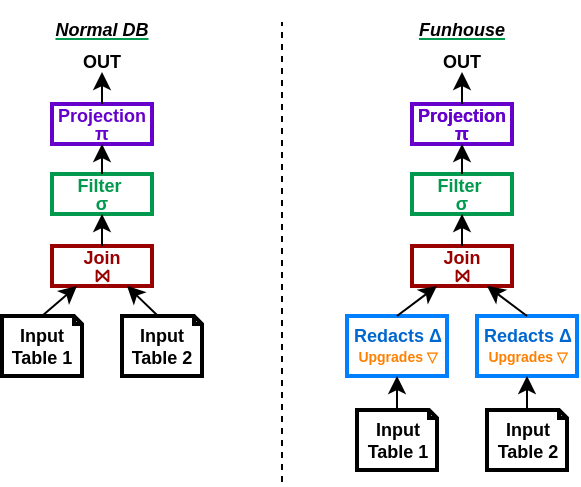 <mxfile version="20.8.10" type="device" pages="3"><diagram name="figure1:funhouse" id="Q-wLSlaCgss_Du_ipZJA"><mxGraphModel dx="353" dy="551" grid="1" gridSize="10" guides="1" tooltips="1" connect="1" arrows="1" fold="1" page="1" pageScale="1" pageWidth="350" pageHeight="500" math="0" shadow="0"><root><mxCell id="0"/><mxCell id="1" parent="0"/><mxCell id="JDDCCpqu_xJv0R2iUBIF-1" value="&lt;p style=&quot;line-height: 90%;&quot;&gt;Projection&lt;br style=&quot;font-size: 9px;&quot;&gt;π&lt;/p&gt;" style="rounded=0;whiteSpace=wrap;spacing=0;fontSize=9;html=1;spacingBottom=0;fillColor=none;strokeColor=#6600CC;fontStyle=1;strokeWidth=2;fontColor=#6600CC;" parent="1" vertex="1"><mxGeometry x="45" y="52" width="50" height="20" as="geometry"/></mxCell><mxCell id="JDDCCpqu_xJv0R2iUBIF-3" value="&lt;p style=&quot;line-height: 90%;&quot;&gt;Projection&lt;br style=&quot;font-size: 9px;&quot;&gt;π&lt;/p&gt;" style="rounded=0;whiteSpace=wrap;spacing=0;fontSize=9;html=1;spacingBottom=0;fillColor=none;strokeColor=#B266FF;fontStyle=1;strokeWidth=2;fontColor=#6600CC;" parent="1" vertex="1"><mxGeometry x="225" y="52" width="50" height="20" as="geometry"/></mxCell><mxCell id="JDDCCpqu_xJv0R2iUBIF-4" value="&lt;p style=&quot;line-height: 0%;&quot;&gt;Filter&amp;nbsp;&lt;/p&gt;&lt;p style=&quot;line-height: 0%;&quot;&gt;&lt;span style=&quot;background-color: initial;&quot;&gt;σ&lt;/span&gt;&lt;/p&gt;" style="rounded=0;whiteSpace=wrap;spacing=0;fontSize=9;html=1;spacingBottom=0;fontStyle=1;strokeWidth=2;strokeColor=#00994D;fontColor=#00994D;" parent="1" vertex="1"><mxGeometry x="45" y="87" width="50" height="20" as="geometry"/></mxCell><mxCell id="JDDCCpqu_xJv0R2iUBIF-6" value="&lt;p style=&quot;line-height: 0%;&quot;&gt;Join&lt;/p&gt;&lt;p style=&quot;line-height: 0%;&quot;&gt;⨝&lt;/p&gt;" style="rounded=0;whiteSpace=wrap;spacing=0;fontSize=9;html=1;spacingBottom=0;fontStyle=1;strokeWidth=2;strokeColor=#990000;fontColor=#990000;" parent="1" vertex="1"><mxGeometry x="45" y="123" width="50" height="20" as="geometry"/></mxCell><mxCell id="JDDCCpqu_xJv0R2iUBIF-14" value="Input&lt;br&gt;Table 1" style="shape=note;whiteSpace=wrap;html=1;backgroundOutline=1;darkOpacity=0.05;strokeWidth=2;fontSize=9;size=4;fontStyle=1" parent="1" vertex="1"><mxGeometry x="20" y="158" width="40" height="30" as="geometry"/></mxCell><mxCell id="JDDCCpqu_xJv0R2iUBIF-16" value="Input&lt;br&gt;Table 2" style="shape=note;whiteSpace=wrap;html=1;backgroundOutline=1;darkOpacity=0.05;strokeWidth=2;fontSize=9;size=4;fontStyle=1" parent="1" vertex="1"><mxGeometry x="80" y="158" width="40" height="30" as="geometry"/></mxCell><mxCell id="JDDCCpqu_xJv0R2iUBIF-19" value="&lt;b&gt;&lt;font color=&quot;#000000&quot;&gt;Normal DB&lt;/font&gt;&lt;/b&gt;" style="text;html=1;strokeColor=none;fillColor=none;align=center;verticalAlign=middle;whiteSpace=wrap;rounded=0;fontSize=9;fontColor=#00994D;fontStyle=6" parent="1" vertex="1"><mxGeometry x="40" width="60" height="30" as="geometry"/></mxCell><mxCell id="JDDCCpqu_xJv0R2iUBIF-20" value="&lt;b&gt;&lt;font color=&quot;#000000&quot;&gt;Funhouse&lt;br&gt;&lt;/font&gt;&lt;/b&gt;" style="text;html=1;strokeColor=none;fillColor=none;align=center;verticalAlign=middle;whiteSpace=wrap;rounded=0;fontSize=9;fontColor=#00994D;fontStyle=6" parent="1" vertex="1"><mxGeometry x="220" width="60" height="30" as="geometry"/></mxCell><mxCell id="JDDCCpqu_xJv0R2iUBIF-21" value="&lt;p style=&quot;line-height: 90%;&quot;&gt;Redacts Δ&lt;/p&gt;" style="rounded=0;whiteSpace=wrap;spacing=0;fontSize=9;html=1;spacingBottom=11;fontStyle=1;strokeWidth=2;strokeColor=#007FFF;fontColor=#0067CF;verticalAlign=middle;horizontal=1;" parent="1" vertex="1"><mxGeometry x="192.5" y="158" width="50" height="30" as="geometry"/></mxCell><mxCell id="JDDCCpqu_xJv0R2iUBIF-23" value="&lt;font style=&quot;font-size: 7px;&quot;&gt;&lt;span style=&quot;font-size: 7px;&quot;&gt;Upgrades&amp;nbsp;▽&lt;/span&gt;&lt;/font&gt;" style="text;html=1;strokeColor=none;fillColor=none;align=center;verticalAlign=middle;whiteSpace=wrap;rounded=0;fontSize=7;fontColor=#FF8000;fontStyle=1" parent="1" vertex="1"><mxGeometry x="198" y="174" width="40" height="10" as="geometry"/></mxCell><mxCell id="JDDCCpqu_xJv0R2iUBIF-24" value="Redacts&lt;span style=&quot;background-color: initial;&quot;&gt;&amp;nbsp;Δ&lt;/span&gt;" style="rounded=0;whiteSpace=wrap;spacing=0;fontSize=9;html=1;spacingBottom=11;fontStyle=1;strokeWidth=2;strokeColor=#007FFF;fontColor=#0067CF;verticalAlign=middle;horizontal=1;" parent="1" vertex="1"><mxGeometry x="257.5" y="158" width="50" height="30" as="geometry"/></mxCell><mxCell id="JDDCCpqu_xJv0R2iUBIF-25" value="&lt;font style=&quot;font-size: 7px;&quot;&gt;&lt;span style=&quot;font-size: 7px;&quot;&gt;Upgrades&amp;nbsp;▽&lt;/span&gt;&lt;/font&gt;" style="text;html=1;strokeColor=none;fillColor=none;align=center;verticalAlign=middle;whiteSpace=wrap;rounded=0;fontSize=7;fontColor=#FF8000;fontStyle=1" parent="1" vertex="1"><mxGeometry x="262.5" y="174" width="40" height="10" as="geometry"/></mxCell><mxCell id="JDDCCpqu_xJv0R2iUBIF-26" value="" style="endArrow=none;dashed=1;html=1;rounded=0;fontSize=7;fontColor=#FAAB23;" parent="1" edge="1"><mxGeometry width="50" height="50" relative="1" as="geometry"><mxPoint x="160" y="241" as="sourcePoint"/><mxPoint x="160" y="11" as="targetPoint"/></mxGeometry></mxCell><mxCell id="JDDCCpqu_xJv0R2iUBIF-27" value="&lt;b&gt;&lt;font style=&quot;font-size: 9px;&quot; color=&quot;#000000&quot;&gt;OUT&lt;/font&gt;&lt;/b&gt;" style="text;html=1;strokeColor=none;fillColor=none;align=center;verticalAlign=middle;whiteSpace=wrap;rounded=0;fontSize=7;fontColor=#FAAB23;" parent="1" vertex="1"><mxGeometry x="40" y="26" width="60" height="10" as="geometry"/></mxCell><mxCell id="JDDCCpqu_xJv0R2iUBIF-29" value="Input&lt;br&gt;Table 1" style="shape=note;whiteSpace=wrap;html=1;backgroundOutline=1;darkOpacity=0.05;strokeWidth=2;fontSize=9;size=4;fontStyle=1" parent="1" vertex="1"><mxGeometry x="197.5" y="205" width="40" height="30" as="geometry"/></mxCell><mxCell id="JDDCCpqu_xJv0R2iUBIF-30" value="Input&lt;br&gt;Table 2" style="shape=note;whiteSpace=wrap;html=1;backgroundOutline=1;darkOpacity=0.05;strokeWidth=2;fontSize=9;size=4;fontStyle=1" parent="1" vertex="1"><mxGeometry x="262.5" y="205" width="40" height="30" as="geometry"/></mxCell><mxCell id="JDDCCpqu_xJv0R2iUBIF-33" value="" style="endArrow=classic;startArrow=none;html=1;rounded=0;fontSize=9;fontColor=#000000;entryX=0.5;entryY=1;entryDx=0;entryDy=0;exitX=0.5;exitY=0;exitDx=0;exitDy=0;startFill=0;" parent="1" source="JDDCCpqu_xJv0R2iUBIF-1" target="JDDCCpqu_xJv0R2iUBIF-27" edge="1"><mxGeometry width="50" height="50" relative="1" as="geometry"><mxPoint x="100" y="192" as="sourcePoint"/><mxPoint x="150" y="142" as="targetPoint"/></mxGeometry></mxCell><mxCell id="JDDCCpqu_xJv0R2iUBIF-34" value="" style="endArrow=classic;startArrow=none;html=1;rounded=0;fontSize=9;fontColor=#000000;entryX=0.5;entryY=1;entryDx=0;entryDy=0;exitX=0.5;exitY=0;exitDx=0;exitDy=0;startFill=0;" parent="1" source="JDDCCpqu_xJv0R2iUBIF-4" target="JDDCCpqu_xJv0R2iUBIF-1" edge="1"><mxGeometry width="50" height="50" relative="1" as="geometry"><mxPoint x="80" y="62" as="sourcePoint"/><mxPoint x="80" y="42" as="targetPoint"/></mxGeometry></mxCell><mxCell id="JDDCCpqu_xJv0R2iUBIF-35" value="" style="endArrow=classic;startArrow=none;html=1;rounded=0;fontSize=9;fontColor=#000000;entryX=0.5;entryY=1;entryDx=0;entryDy=0;exitX=0.5;exitY=0;exitDx=0;exitDy=0;startFill=0;" parent="1" source="JDDCCpqu_xJv0R2iUBIF-6" target="JDDCCpqu_xJv0R2iUBIF-4" edge="1"><mxGeometry width="50" height="50" relative="1" as="geometry"><mxPoint x="90" y="72" as="sourcePoint"/><mxPoint x="90" y="52" as="targetPoint"/></mxGeometry></mxCell><mxCell id="JDDCCpqu_xJv0R2iUBIF-36" value="" style="endArrow=classic;startArrow=none;html=1;rounded=0;fontSize=9;fontColor=#000000;entryX=0.25;entryY=1;entryDx=0;entryDy=0;exitX=0.5;exitY=0;exitDx=0;exitDy=0;startFill=0;exitPerimeter=0;" parent="1" source="JDDCCpqu_xJv0R2iUBIF-14" target="JDDCCpqu_xJv0R2iUBIF-6" edge="1"><mxGeometry width="50" height="50" relative="1" as="geometry"><mxPoint x="80" y="142" as="sourcePoint"/><mxPoint x="80" y="122" as="targetPoint"/></mxGeometry></mxCell><mxCell id="JDDCCpqu_xJv0R2iUBIF-37" value="" style="endArrow=classic;startArrow=none;html=1;rounded=0;fontSize=9;fontColor=#000000;entryX=0.75;entryY=1;entryDx=0;entryDy=0;exitX=0;exitY=0;exitDx=18;exitDy=0;startFill=0;exitPerimeter=0;" parent="1" source="JDDCCpqu_xJv0R2iUBIF-16" target="JDDCCpqu_xJv0R2iUBIF-6" edge="1"><mxGeometry width="50" height="50" relative="1" as="geometry"><mxPoint x="50" y="182" as="sourcePoint"/><mxPoint x="67.5" y="162" as="targetPoint"/></mxGeometry></mxCell><mxCell id="JDDCCpqu_xJv0R2iUBIF-38" value="&lt;p style=&quot;line-height: 90%;&quot;&gt;Projection&lt;br style=&quot;font-size: 9px;&quot;&gt;π&lt;/p&gt;" style="rounded=0;whiteSpace=wrap;spacing=0;fontSize=9;html=1;spacingBottom=0;fillColor=none;strokeColor=#6600CC;fontStyle=1;strokeWidth=2;fontColor=#6600CC;" parent="1" vertex="1"><mxGeometry x="225" y="52" width="50" height="20" as="geometry"/></mxCell><mxCell id="JDDCCpqu_xJv0R2iUBIF-39" value="&lt;p style=&quot;line-height: 0%;&quot;&gt;Filter&amp;nbsp;&lt;/p&gt;&lt;p style=&quot;line-height: 0%;&quot;&gt;&lt;span style=&quot;background-color: initial;&quot;&gt;σ&lt;/span&gt;&lt;/p&gt;" style="rounded=0;whiteSpace=wrap;spacing=0;fontSize=9;html=1;spacingBottom=0;fontStyle=1;strokeWidth=2;strokeColor=#00994D;fontColor=#00994D;" parent="1" vertex="1"><mxGeometry x="225" y="87" width="50" height="20" as="geometry"/></mxCell><mxCell id="JDDCCpqu_xJv0R2iUBIF-40" value="&lt;p style=&quot;line-height: 0%;&quot;&gt;Join&lt;/p&gt;&lt;p style=&quot;line-height: 0%;&quot;&gt;⨝&lt;/p&gt;" style="rounded=0;whiteSpace=wrap;spacing=0;fontSize=9;html=1;spacingBottom=0;fontStyle=1;strokeWidth=2;strokeColor=#990000;fontColor=#990000;" parent="1" vertex="1"><mxGeometry x="225" y="123" width="50" height="20" as="geometry"/></mxCell><mxCell id="JDDCCpqu_xJv0R2iUBIF-41" value="" style="endArrow=classic;startArrow=none;html=1;rounded=0;fontSize=9;fontColor=#000000;entryX=0.5;entryY=1;entryDx=0;entryDy=0;exitX=0.5;exitY=0;exitDx=0;exitDy=0;startFill=0;" parent="1" source="JDDCCpqu_xJv0R2iUBIF-38" edge="1"><mxGeometry width="50" height="50" relative="1" as="geometry"><mxPoint x="280" y="192" as="sourcePoint"/><mxPoint x="250" y="36" as="targetPoint"/></mxGeometry></mxCell><mxCell id="JDDCCpqu_xJv0R2iUBIF-42" value="" style="endArrow=classic;startArrow=none;html=1;rounded=0;fontSize=9;fontColor=#000000;entryX=0.5;entryY=1;entryDx=0;entryDy=0;exitX=0.5;exitY=0;exitDx=0;exitDy=0;startFill=0;" parent="1" source="JDDCCpqu_xJv0R2iUBIF-39" target="JDDCCpqu_xJv0R2iUBIF-38" edge="1"><mxGeometry width="50" height="50" relative="1" as="geometry"><mxPoint x="260" y="62" as="sourcePoint"/><mxPoint x="260" y="42" as="targetPoint"/></mxGeometry></mxCell><mxCell id="JDDCCpqu_xJv0R2iUBIF-43" value="" style="endArrow=classic;startArrow=none;html=1;rounded=0;fontSize=9;fontColor=#000000;entryX=0.5;entryY=1;entryDx=0;entryDy=0;exitX=0.5;exitY=0;exitDx=0;exitDy=0;startFill=0;" parent="1" source="JDDCCpqu_xJv0R2iUBIF-40" target="JDDCCpqu_xJv0R2iUBIF-39" edge="1"><mxGeometry width="50" height="50" relative="1" as="geometry"><mxPoint x="270" y="72" as="sourcePoint"/><mxPoint x="270" y="52" as="targetPoint"/></mxGeometry></mxCell><mxCell id="JDDCCpqu_xJv0R2iUBIF-44" value="&lt;b&gt;&lt;font style=&quot;font-size: 9px;&quot; color=&quot;#000000&quot;&gt;OUT&lt;/font&gt;&lt;/b&gt;" style="text;html=1;strokeColor=none;fillColor=none;align=center;verticalAlign=middle;whiteSpace=wrap;rounded=0;fontSize=7;fontColor=#FAAB23;" parent="1" vertex="1"><mxGeometry x="220" y="26" width="60" height="10" as="geometry"/></mxCell><mxCell id="JDDCCpqu_xJv0R2iUBIF-45" value="" style="endArrow=classic;startArrow=none;html=1;rounded=0;fontSize=9;fontColor=#000000;entryX=0.25;entryY=1;entryDx=0;entryDy=0;exitX=0.5;exitY=0;exitDx=0;exitDy=0;startFill=0;" parent="1" source="JDDCCpqu_xJv0R2iUBIF-21" target="JDDCCpqu_xJv0R2iUBIF-40" edge="1"><mxGeometry width="50" height="50" relative="1" as="geometry"><mxPoint x="260" y="133" as="sourcePoint"/><mxPoint x="260" y="117" as="targetPoint"/></mxGeometry></mxCell><mxCell id="JDDCCpqu_xJv0R2iUBIF-46" value="" style="endArrow=classic;startArrow=none;html=1;rounded=0;fontSize=9;fontColor=#000000;entryX=0.75;entryY=1;entryDx=0;entryDy=0;exitX=0.5;exitY=0;exitDx=0;exitDy=0;startFill=0;" parent="1" source="JDDCCpqu_xJv0R2iUBIF-24" target="JDDCCpqu_xJv0R2iUBIF-40" edge="1"><mxGeometry width="50" height="50" relative="1" as="geometry"><mxPoint x="227.5" y="168" as="sourcePoint"/><mxPoint x="247.5" y="153" as="targetPoint"/></mxGeometry></mxCell><mxCell id="JDDCCpqu_xJv0R2iUBIF-48" value="" style="endArrow=classic;startArrow=none;html=1;rounded=0;fontSize=9;fontColor=#000000;entryX=0.5;entryY=1;entryDx=0;entryDy=0;exitX=0.5;exitY=0;exitDx=0;exitDy=0;startFill=0;exitPerimeter=0;" parent="1" source="JDDCCpqu_xJv0R2iUBIF-29" target="JDDCCpqu_xJv0R2iUBIF-21" edge="1"><mxGeometry width="50" height="50" relative="1" as="geometry"><mxPoint x="237.5" y="178" as="sourcePoint"/><mxPoint x="257.5" y="163" as="targetPoint"/></mxGeometry></mxCell><mxCell id="JDDCCpqu_xJv0R2iUBIF-49" value="" style="endArrow=classic;startArrow=none;html=1;rounded=0;fontSize=9;fontColor=#000000;entryX=0.5;entryY=1;entryDx=0;entryDy=0;exitX=0.5;exitY=0;exitDx=0;exitDy=0;startFill=0;exitPerimeter=0;" parent="1" source="JDDCCpqu_xJv0R2iUBIF-30" target="JDDCCpqu_xJv0R2iUBIF-24" edge="1"><mxGeometry width="50" height="50" relative="1" as="geometry"><mxPoint x="227.5" y="212" as="sourcePoint"/><mxPoint x="227.5" y="198" as="targetPoint"/></mxGeometry></mxCell></root></mxGraphModel></diagram><diagram id="IEKVuwcSBHZQUvYTLRdO" name="figure2:workflow"><mxGraphModel dx="353" dy="551" grid="1" gridSize="10" guides="1" tooltips="1" connect="1" arrows="1" fold="1" page="1" pageScale="1" pageWidth="350" pageHeight="500" math="0" shadow="0"><root><mxCell id="0"/><mxCell id="1" parent="0"/><mxCell id="RhZxIEXxGHaxr3nN-58L-3" value="&lt;b&gt;&lt;font&gt;&lt;i&gt;Funhouse&lt;/i&gt;&lt;/font&gt;&lt;/b&gt;" style="rounded=0;whiteSpace=wrap;html=1;strokeColor=#000000;strokeWidth=2;fontSize=9;fontColor=#000000;fillColor=none;align=left;verticalAlign=top;spacing=5;spacingTop=-5;" parent="1" vertex="1"><mxGeometry x="20" y="94" width="280" height="126" as="geometry"/></mxCell><mxCell id="zk9en7FazzDb07qCgWAD-2" value="" style="endArrow=classic;html=1;rounded=0;fontSize=7;fontColor=#000000;endSize=3;entryX=0;entryY=0.5;entryDx=0;entryDy=0;dashed=1;strokeColor=#FF8000;strokeWidth=2;dashPattern=1 1;" parent="1" target="38sCU0_V9FuTTdeVQfU9-6" edge="1"><mxGeometry width="50" height="50" relative="1" as="geometry"><mxPoint x="100" y="160" as="sourcePoint"/><mxPoint x="160" y="130" as="targetPoint"/></mxGeometry></mxCell><mxCell id="38sCU0_V9FuTTdeVQfU9-5" value="&lt;b&gt;&lt;font&gt;&lt;br&gt;&lt;/font&gt;&lt;/b&gt;" style="rounded=0;whiteSpace=wrap;html=1;strokeColor=#000000;strokeWidth=2;fontSize=9;fontColor=#000000;fillColor=default;align=center;verticalAlign=top;spacing=5;spacingTop=-5;" parent="1" vertex="1"><mxGeometry x="30" y="133" width="60" height="60" as="geometry"/></mxCell><mxCell id="38sCU0_V9FuTTdeVQfU9-4" value="&lt;b&gt;&lt;font&gt;&lt;br&gt;&lt;/font&gt;&lt;/b&gt;" style="rounded=0;whiteSpace=wrap;html=1;strokeColor=#000000;strokeWidth=2;fontSize=9;fontColor=#000000;fillColor=default;align=center;verticalAlign=top;spacing=5;spacingTop=-5;" parent="1" vertex="1"><mxGeometry x="33" y="130" width="60" height="60" as="geometry"/></mxCell><mxCell id="6W6R2GHBEPJvGQVlKxT9-2" value="&lt;p style=&quot;line-height: 0%;&quot;&gt;&lt;b&gt;&lt;font&gt;Mirror ID:1&lt;/font&gt;&lt;/b&gt;&lt;/p&gt;&lt;p style=&quot;line-height: 71%;&quot;&gt;&lt;b style=&quot;background-color: initial;&quot;&gt;&lt;i&gt;&lt;font style=&quot;font-size: 8px;&quot;&gt;Customer Service&lt;/font&gt;&lt;/i&gt;&lt;/b&gt;&lt;/p&gt;" style="rounded=0;whiteSpace=wrap;html=1;strokeColor=#000000;strokeWidth=2;fontSize=9;fontColor=#000000;fillColor=default;align=center;verticalAlign=top;spacing=5;spacingTop=-9;gradientColor=none;" parent="1" vertex="1"><mxGeometry x="36" y="127" width="60" height="60" as="geometry"/></mxCell><mxCell id="38sCU0_V9FuTTdeVQfU9-2" value="&lt;p style=&quot;line-height: 90%; font-size: 7px;&quot;&gt;&lt;br&gt;&lt;/p&gt;" style="rounded=0;whiteSpace=wrap;spacing=0;fontSize=7;html=1;spacingBottom=0;fontStyle=1;strokeWidth=2;strokeColor=#007FFF;fontColor=#0067CF;verticalAlign=middle;horizontal=1;" parent="1" vertex="1"><mxGeometry x="48" y="170" width="38" height="12" as="geometry"/></mxCell><mxCell id="38sCU0_V9FuTTdeVQfU9-1" value="Redacts&amp;nbsp;&lt;span style=&quot;background-color: initial;&quot;&gt;Δ&lt;/span&gt;" style="rounded=0;whiteSpace=wrap;spacing=0;fontSize=7;html=1;spacingBottom=0;fontStyle=1;strokeWidth=2;strokeColor=#007FFF;fontColor=#0067CF;verticalAlign=middle;horizontal=1;" parent="1" vertex="1"><mxGeometry x="51" y="167" width="38" height="12" as="geometry"/></mxCell><mxCell id="38sCU0_V9FuTTdeVQfU9-6" value="&lt;p style=&quot;line-height: 10%;&quot;&gt;&lt;b&gt;&lt;font&gt;Mirror ID:29&lt;/font&gt;&lt;/b&gt;&lt;/p&gt;&lt;p style=&quot;line-height: 10%;&quot;&gt;&lt;b&gt;&lt;font&gt;&lt;i&gt;&lt;font style=&quot;font-size: 8px;&quot;&gt;Gene&lt;/font&gt;&lt;/i&gt;&lt;br&gt;&lt;/font&gt;&lt;/b&gt;&lt;/p&gt;" style="rounded=0;whiteSpace=wrap;html=1;strokeColor=#000000;strokeWidth=2;fontSize=9;fontColor=#000000;fillColor=default;align=center;verticalAlign=top;spacing=5;spacingTop=-9;gradientColor=none;" parent="1" vertex="1"><mxGeometry x="140" y="125" width="62" height="70" as="geometry"/></mxCell><mxCell id="38sCU0_V9FuTTdeVQfU9-9" value="&lt;p style=&quot;line-height: 90%; font-size: 7px;&quot;&gt;&lt;br&gt;&lt;/p&gt;" style="rounded=0;whiteSpace=wrap;spacing=0;fontSize=7;html=1;spacingBottom=0;fontStyle=1;strokeWidth=2;strokeColor=#007FFF;fontColor=#0067CF;verticalAlign=middle;horizontal=1;" parent="1" vertex="1"><mxGeometry x="147" y="159" width="38" height="12" as="geometry"/></mxCell><mxCell id="38sCU0_V9FuTTdeVQfU9-10" value="Redacts&lt;span style=&quot;background-color: initial;&quot;&gt;&amp;nbsp;Δ&lt;/span&gt;" style="rounded=0;whiteSpace=wrap;spacing=0;fontSize=7;html=1;spacingBottom=0;fontStyle=1;strokeWidth=2;strokeColor=#007FFF;fontColor=#0067CF;verticalAlign=middle;horizontal=1;" parent="1" vertex="1"><mxGeometry x="150" y="156" width="38" height="12" as="geometry"/></mxCell><mxCell id="8LloHN9W_MoWTJZFy4w5-1" value="&lt;font style=&quot;font-size: 7px;&quot;&gt;&lt;span style=&quot;font-size: 7px;&quot;&gt;Upgrade ▽&lt;/span&gt;&lt;/font&gt;" style="text;html=1;strokeColor=#FF8000;fillColor=none;align=center;verticalAlign=middle;whiteSpace=wrap;rounded=0;fontSize=7;fontColor=#FF8000;fontStyle=1;strokeWidth=2;spacing=2;" parent="1" vertex="1"><mxGeometry x="150" y="176" width="47" height="12" as="geometry"/></mxCell><mxCell id="IaFJ2o6z7ly4-yS_SxF2-1" value="&lt;p style=&quot;line-height: 90%;&quot;&gt;π&lt;/p&gt;" style="rounded=0;whiteSpace=wrap;spacing=0;fontSize=9;html=1;spacingBottom=1;fillColor=none;strokeColor=#000000;fontStyle=1;strokeWidth=2;fontColor=#000000;spacingRight=0;" parent="1" vertex="1"><mxGeometry x="259.5" y="98" width="13" height="13" as="geometry"/></mxCell><mxCell id="IaFJ2o6z7ly4-yS_SxF2-2" value="&lt;span style=&quot;background-color: initial;&quot;&gt;Δ&lt;/span&gt;&lt;font color=&quot;#ff8000&quot;&gt;▽&lt;/font&gt;" style="rounded=0;whiteSpace=wrap;spacing=0;fontSize=9;html=1;spacingBottom=0;fontStyle=1;strokeWidth=2;strokeColor=#007FFF;fontColor=#0067CF;verticalAlign=middle;horizontal=1;" parent="1" vertex="1"><mxGeometry x="238.75" y="173" width="20" height="15" as="geometry"/></mxCell><mxCell id="IaFJ2o6z7ly4-yS_SxF2-6" value="T1" style="shape=note;whiteSpace=wrap;html=1;backgroundOutline=1;darkOpacity=0.05;strokeWidth=2;fontSize=9;size=2;fontStyle=1" parent="1" vertex="1"><mxGeometry x="240" y="199.87" width="17.5" height="13.13" as="geometry"/></mxCell><mxCell id="IaFJ2o6z7ly4-yS_SxF2-9" value="&lt;p style=&quot;line-height: 0%;&quot;&gt;&lt;span style=&quot;background-color: initial;&quot;&gt;σ&lt;/span&gt;&lt;/p&gt;" style="rounded=0;whiteSpace=wrap;spacing=0;fontSize=9;html=1;spacingBottom=1;fontStyle=1;strokeWidth=2;strokeColor=#000000;fontColor=#000000;spacingRight=0;" parent="1" vertex="1"><mxGeometry x="259.5" y="124" width="13" height="13" as="geometry"/></mxCell><mxCell id="IaFJ2o6z7ly4-yS_SxF2-10" value="&lt;p style=&quot;line-height: 0%;&quot;&gt;&lt;span style=&quot;background-color: initial;&quot;&gt;⨝&lt;/span&gt;&lt;br&gt;&lt;/p&gt;" style="rounded=0;whiteSpace=wrap;spacing=0;fontSize=9;html=1;spacingBottom=1;fontStyle=1;strokeWidth=2;strokeColor=#000000;fontColor=#000000;spacingRight=0;" parent="1" vertex="1"><mxGeometry x="259.5" y="149" width="13" height="13" as="geometry"/></mxCell><mxCell id="IaFJ2o6z7ly4-yS_SxF2-12" value="" style="endArrow=classic;startArrow=none;html=1;rounded=0;fontSize=9;fontColor=#000000;exitX=0.5;exitY=0;exitDx=0;exitDy=0;startFill=0;endSize=3;entryX=0.5;entryY=1;entryDx=0;entryDy=0;" parent="1" source="IaFJ2o6z7ly4-yS_SxF2-9" target="IaFJ2o6z7ly4-yS_SxF2-1" edge="1"><mxGeometry width="50" height="50" relative="1" as="geometry"><mxPoint x="260" y="56" as="sourcePoint"/><mxPoint x="265" y="114" as="targetPoint"/></mxGeometry></mxCell><mxCell id="IaFJ2o6z7ly4-yS_SxF2-13" value="" style="endArrow=classic;startArrow=none;html=1;rounded=0;fontSize=9;fontColor=#000000;entryX=0.5;entryY=1;entryDx=0;entryDy=0;exitX=0.5;exitY=0;exitDx=0;exitDy=0;startFill=0;endSize=3;" parent="1" source="IaFJ2o6z7ly4-yS_SxF2-10" target="IaFJ2o6z7ly4-yS_SxF2-9" edge="1"><mxGeometry width="50" height="50" relative="1" as="geometry"><mxPoint x="270" y="66" as="sourcePoint"/><mxPoint x="270" y="46" as="targetPoint"/></mxGeometry></mxCell><mxCell id="IaFJ2o6z7ly4-yS_SxF2-15" value="" style="endArrow=classic;startArrow=none;html=1;rounded=0;fontSize=9;fontColor=#000000;entryX=0.25;entryY=1;entryDx=0;entryDy=0;exitX=0.5;exitY=0;exitDx=0;exitDy=0;startFill=0;endSize=3;" parent="1" source="IaFJ2o6z7ly4-yS_SxF2-2" target="IaFJ2o6z7ly4-yS_SxF2-10" edge="1"><mxGeometry width="50" height="50" relative="1" as="geometry"><mxPoint x="260" y="127" as="sourcePoint"/><mxPoint x="260" y="111" as="targetPoint"/></mxGeometry></mxCell><mxCell id="IaFJ2o6z7ly4-yS_SxF2-17" value="" style="endArrow=classic;startArrow=none;html=1;rounded=0;fontSize=9;fontColor=#000000;entryX=0.5;entryY=1;entryDx=0;entryDy=0;exitX=0.5;exitY=0;exitDx=0;exitDy=0;startFill=0;exitPerimeter=0;endSize=3;" parent="1" source="IaFJ2o6z7ly4-yS_SxF2-6" target="IaFJ2o6z7ly4-yS_SxF2-2" edge="1"><mxGeometry width="50" height="50" relative="1" as="geometry"><mxPoint x="237.5" y="172" as="sourcePoint"/><mxPoint x="257.5" y="157" as="targetPoint"/></mxGeometry></mxCell><mxCell id="IaFJ2o6z7ly4-yS_SxF2-21" value="&lt;span style=&quot;background-color: initial;&quot;&gt;Δ&lt;/span&gt;&lt;font color=&quot;#ff8000&quot;&gt;▽&lt;/font&gt;" style="rounded=0;whiteSpace=wrap;spacing=0;fontSize=9;html=1;spacingBottom=0;fontStyle=1;strokeWidth=2;strokeColor=#007FFF;fontColor=#0067CF;verticalAlign=middle;horizontal=1;" parent="1" vertex="1"><mxGeometry x="273.25" y="173" width="20" height="15" as="geometry"/></mxCell><mxCell id="IaFJ2o6z7ly4-yS_SxF2-22" value="T2" style="shape=note;whiteSpace=wrap;html=1;backgroundOutline=1;darkOpacity=0.05;strokeWidth=2;fontSize=9;size=2;fontStyle=1" parent="1" vertex="1"><mxGeometry x="274.5" y="199.87" width="17.5" height="13.13" as="geometry"/></mxCell><mxCell id="IaFJ2o6z7ly4-yS_SxF2-23" value="" style="endArrow=classic;startArrow=none;html=1;rounded=0;fontSize=9;fontColor=#000000;exitX=0.5;exitY=0;exitDx=0;exitDy=0;startFill=0;entryX=0.75;entryY=1;entryDx=0;entryDy=0;endSize=3;" parent="1" source="IaFJ2o6z7ly4-yS_SxF2-21" target="IaFJ2o6z7ly4-yS_SxF2-10" edge="1"><mxGeometry width="50" height="50" relative="1" as="geometry"><mxPoint x="294.5" y="127" as="sourcePoint"/><mxPoint x="295.75" y="166" as="targetPoint"/></mxGeometry></mxCell><mxCell id="IaFJ2o6z7ly4-yS_SxF2-24" value="" style="endArrow=classic;startArrow=none;html=1;rounded=0;fontSize=9;fontColor=#000000;entryX=0.5;entryY=1;entryDx=0;entryDy=0;exitX=0.5;exitY=0;exitDx=0;exitDy=0;startFill=0;exitPerimeter=0;endSize=3;" parent="1" source="IaFJ2o6z7ly4-yS_SxF2-22" target="IaFJ2o6z7ly4-yS_SxF2-21" edge="1"><mxGeometry width="50" height="50" relative="1" as="geometry"><mxPoint x="272" y="172" as="sourcePoint"/><mxPoint x="292" y="157" as="targetPoint"/></mxGeometry></mxCell><mxCell id="zk9en7FazzDb07qCgWAD-3" value="" style="endArrow=classic;html=1;rounded=0;fontSize=7;fontColor=#000000;endSize=3;entryX=0;entryY=0.5;entryDx=0;entryDy=0;dashed=1;strokeColor=#7F00FF;strokeWidth=2;dashPattern=1 1;exitX=1;exitY=0.5;exitDx=0;exitDy=0;" parent="1" edge="1"><mxGeometry width="50" height="50" relative="1" as="geometry"><mxPoint x="205" y="160" as="sourcePoint"/><mxPoint x="253" y="159.76" as="targetPoint"/></mxGeometry></mxCell><mxCell id="zk9en7FazzDb07qCgWAD-6" value="&lt;b style=&quot;font-size: 6px;&quot;&gt;&lt;font color=&quot;#ff8000&quot; style=&quot;font-size: 6px;&quot;&gt;UPGRADE&lt;/font&gt;&lt;/b&gt;" style="text;html=1;strokeColor=none;fillColor=none;align=center;verticalAlign=middle;whiteSpace=wrap;rounded=0;fontSize=6;fontColor=#000000;fontStyle=2" parent="1" vertex="1"><mxGeometry x="100" y="149" width="30" height="10" as="geometry"/></mxCell><mxCell id="zk9en7FazzDb07qCgWAD-7" value="&lt;b style=&quot;font-size: 6px;&quot;&gt;&lt;font style=&quot;font-size: 6px;&quot;&gt;QUERY&lt;/font&gt;&lt;/b&gt;" style="text;html=1;strokeColor=none;fillColor=none;align=center;verticalAlign=middle;whiteSpace=wrap;rounded=0;fontSize=6;fontColor=#7F00FF;fontStyle=2" parent="1" vertex="1"><mxGeometry x="210" y="149" width="30" height="10" as="geometry"/></mxCell><mxCell id="zk9en7FazzDb07qCgWAD-8" value="&lt;p style=&quot;line-height: 100%;&quot;&gt;&lt;font color=&quot;#0067cf&quot; style=&quot;font-size: 9px;&quot;&gt;S&lt;br style=&quot;font-size: 9px;&quot;&gt;E&lt;br style=&quot;font-size: 9px;&quot;&gt;T&lt;br style=&quot;font-size: 9px;&quot;&gt;U&lt;br style=&quot;font-size: 9px;&quot;&gt;P&lt;/font&gt;&lt;/p&gt;" style="text;html=1;strokeColor=none;fillColor=none;align=center;verticalAlign=middle;rounded=0;fontSize=9;fontColor=#7F00FF;horizontal=1;flipV=0;flipH=1;direction=west;whiteSpace=wrap;fontStyle=1" parent="1" vertex="1"><mxGeometry x="56.5" y="27" width="9.5" height="50" as="geometry"/></mxCell><mxCell id="jXXaKiYEjPvbtPf3vTb4-2" value="" style="endArrow=classic;html=1;rounded=0;strokeColor=#0067CF;strokeWidth=2;fontSize=9;fontColor=#0067CF;endSize=3;" parent="1" edge="1"><mxGeometry width="50" height="50" relative="1" as="geometry"><mxPoint x="68" y="30" as="sourcePoint"/><mxPoint x="68" y="93" as="targetPoint"/></mxGeometry></mxCell><mxCell id="jXXaKiYEjPvbtPf3vTb4-3" value="&lt;p style=&quot;line-height: 0%;&quot;&gt;&lt;font&gt;U&lt;/font&gt;&lt;/p&gt;&lt;p style=&quot;line-height: 0%;&quot;&gt;&lt;font&gt;P&lt;/font&gt;&lt;/p&gt;&lt;p style=&quot;line-height: 0%;&quot;&gt;&lt;font&gt;G&lt;/font&gt;&lt;/p&gt;&lt;p style=&quot;line-height: 0%;&quot;&gt;&lt;font&gt;R&lt;/font&gt;&lt;/p&gt;&lt;p style=&quot;line-height: 0%;&quot;&gt;&lt;font&gt;A&lt;/font&gt;&lt;/p&gt;&lt;p style=&quot;line-height: 0%;&quot;&gt;&lt;font&gt;D&lt;/font&gt;&lt;/p&gt;&lt;p style=&quot;line-height: 0%;&quot;&gt;&lt;font&gt;E&lt;/font&gt;&lt;/p&gt;" style="text;html=1;strokeColor=none;fillColor=none;align=center;verticalAlign=middle;rounded=0;fontSize=9;fontColor=#FF8000;horizontal=1;flipV=0;flipH=1;direction=west;whiteSpace=wrap;fontStyle=1" parent="1" vertex="1"><mxGeometry x="135.01" y="34.99" width="9.5" height="50" as="geometry"/></mxCell><mxCell id="jXXaKiYEjPvbtPf3vTb4-4" value="" style="endArrow=classic;html=1;rounded=0;strokeColor=#FF8000;strokeWidth=2;fontSize=9;fontColor=#0067CF;endSize=3;" parent="1" edge="1"><mxGeometry width="50" height="50" relative="1" as="geometry"><mxPoint x="150" y="30" as="sourcePoint"/><mxPoint x="150" y="93" as="targetPoint"/></mxGeometry></mxCell><mxCell id="jXXaKiYEjPvbtPf3vTb4-5" value="&lt;p style=&quot;line-height: 0%;&quot;&gt;Q&lt;br&gt;&lt;br&gt;&lt;/p&gt;&lt;p style=&quot;line-height: 0%;&quot;&gt;U&lt;/p&gt;&lt;p style=&quot;line-height: 0%;&quot;&gt;E&lt;/p&gt;&lt;p style=&quot;line-height: 0%;&quot;&gt;R&lt;/p&gt;&lt;p style=&quot;line-height: 0%;&quot;&gt;Y&lt;/p&gt;" style="text;html=1;strokeColor=none;fillColor=none;align=center;verticalAlign=middle;rounded=0;fontSize=9;fontColor=#7F00FF;horizontal=1;flipV=0;flipH=1;direction=west;whiteSpace=wrap;fontStyle=1" parent="1" vertex="1"><mxGeometry x="218.25" y="27" width="9.5" height="50" as="geometry"/></mxCell><mxCell id="jXXaKiYEjPvbtPf3vTb4-6" value="" style="endArrow=classic;html=1;rounded=0;strokeColor=#7F00FF;strokeWidth=2;fontSize=9;fontColor=#7F00FF;endSize=3;entryX=0.785;entryY=-0.013;entryDx=0;entryDy=0;entryPerimeter=0;" parent="1" edge="1"><mxGeometry width="50" height="50" relative="1" as="geometry"><mxPoint x="229" y="30" as="sourcePoint"/><mxPoint x="229" y="93.0" as="targetPoint"/></mxGeometry></mxCell><mxCell id="jXXaKiYEjPvbtPf3vTb4-8" value="&lt;p style=&quot;line-height: 0%;&quot;&gt;R&lt;br&gt;&lt;/p&gt;&lt;p style=&quot;line-height: 0%;&quot;&gt;E&lt;/p&gt;&lt;p style=&quot;line-height: 0%;&quot;&gt;S&lt;/p&gt;&lt;p style=&quot;line-height: 0%;&quot;&gt;U&lt;/p&gt;&lt;p style=&quot;line-height: 0%;&quot;&gt;L&lt;/p&gt;&lt;p style=&quot;line-height: 0%;&quot;&gt;T&lt;/p&gt;&lt;p style=&quot;line-height: 0%;&quot;&gt;S&lt;/p&gt;" style="text;html=1;strokeColor=none;fillColor=none;align=center;verticalAlign=middle;rounded=0;fontSize=9;fontColor=#7F00FF;horizontal=1;flipV=0;flipH=1;direction=west;whiteSpace=wrap;fontStyle=1" parent="1" vertex="1"><mxGeometry x="281.5" y="35.99" width="9.5" height="50" as="geometry"/></mxCell><mxCell id="jXXaKiYEjPvbtPf3vTb4-9" value="" style="endArrow=none;html=1;rounded=0;strokeColor=#7F00FF;strokeWidth=2;fontSize=9;fontColor=#7F00FF;endSize=3;entryX=0.785;entryY=-0.013;entryDx=0;entryDy=0;entryPerimeter=0;endFill=0;startArrow=classic;startFill=1;startSize=3;" parent="1" edge="1"><mxGeometry width="50" height="50" relative="1" as="geometry"><mxPoint x="295.25" y="29.99" as="sourcePoint"/><mxPoint x="295.25" y="92.99" as="targetPoint"/></mxGeometry></mxCell><mxCell id="jXXaKiYEjPvbtPf3vTb4-12" value="1" style="ellipse;whiteSpace=wrap;html=1;aspect=fixed;strokeColor=#0067CF;strokeWidth=1;fontSize=9;fontColor=#0067CF;fillColor=default;gradientColor=none;spacing=0;fontStyle=1" parent="1" vertex="1"><mxGeometry x="61.5" y="17" width="11" height="11" as="geometry"/></mxCell><mxCell id="jXXaKiYEjPvbtPf3vTb4-14" value="2" style="ellipse;whiteSpace=wrap;html=1;aspect=fixed;strokeColor=#FF8000;strokeWidth=1;fontSize=9;fontColor=#FF8000;fillColor=default;gradientColor=none;spacing=0;fontStyle=1;spacingRight=0;" parent="1" vertex="1"><mxGeometry x="144.5" y="17" width="11" height="11" as="geometry"/></mxCell><mxCell id="jXXaKiYEjPvbtPf3vTb4-15" value="3" style="ellipse;whiteSpace=wrap;html=1;aspect=fixed;strokeColor=#7F00FF;strokeWidth=1;fontSize=9;fontColor=#7F00FF;fillColor=default;gradientColor=none;spacing=0;fontStyle=1" parent="1" vertex="1"><mxGeometry x="223" y="17" width="11" height="11" as="geometry"/></mxCell><mxCell id="jXXaKiYEjPvbtPf3vTb4-16" value="4" style="ellipse;whiteSpace=wrap;html=1;aspect=fixed;strokeColor=#7F00FF;strokeWidth=1;fontSize=9;fontColor=#7F00FF;fillColor=default;gradientColor=none;spacing=0;fontStyle=1" parent="1" vertex="1"><mxGeometry x="289" y="17" width="11" height="11" as="geometry"/></mxCell><mxCell id="jXXaKiYEjPvbtPf3vTb4-18" value="&lt;p style=&quot;line-height: 100%;&quot;&gt;&lt;font style=&quot;font-size: 7px;&quot; color=&quot;#0067cf&quot;&gt;redaction policies&lt;/font&gt;&lt;/p&gt;" style="text;html=1;strokeColor=none;fillColor=none;align=left;verticalAlign=middle;rounded=0;fontSize=9;fontColor=#7F00FF;horizontal=1;flipV=0;flipH=1;direction=west;whiteSpace=wrap;fontStyle=1" parent="1" vertex="1"><mxGeometry x="70.5" y="31.99" width="31.5" height="13" as="geometry"/></mxCell><mxCell id="jXXaKiYEjPvbtPf3vTb4-19" value="&lt;p style=&quot;line-height: 100%;&quot;&gt;&lt;font style=&quot;font-size: 7px;&quot;&gt;auth token,&lt;br&gt;&lt;/font&gt;&lt;span style=&quot;font-size: 7px; background-color: initial;&quot;&gt;upgrade&lt;/span&gt;&lt;/p&gt;" style="text;html=1;strokeColor=none;fillColor=none;align=left;verticalAlign=middle;rounded=0;fontSize=9;fontColor=#FF8000;horizontal=1;flipV=0;flipH=1;direction=west;whiteSpace=wrap;fontStyle=1" parent="1" vertex="1"><mxGeometry x="152" y="31" width="45" height="13" as="geometry"/></mxCell><mxCell id="jXXaKiYEjPvbtPf3vTb4-20" value="&lt;p style=&quot;line-height: 110%; font-size: 5px;&quot;&gt;&lt;font style=&quot;font-size: 5px;&quot; color=&quot;#0067cf&quot;&gt;&lt;i style=&quot;font-size: 5px;&quot;&gt;CSRMirror: &lt;br&gt;MODIFY guests SET email=&quot;anon&quot;...&lt;/i&gt;&lt;/font&gt;&lt;/p&gt;" style="text;html=1;strokeColor=none;fillColor=none;align=left;verticalAlign=middle;rounded=0;fontSize=5;fontColor=#7F00FF;horizontal=1;flipV=0;flipH=1;direction=west;whiteSpace=wrap;fontStyle=1" parent="1" vertex="1"><mxGeometry x="70" y="63" width="50" height="13" as="geometry"/></mxCell><mxCell id="jXXaKiYEjPvbtPf3vTb4-21" value="&lt;p style=&quot;line-height: 110%; font-size: 5px;&quot;&gt;&lt;font&gt;&lt;i&gt;UPGRADE guests WHERE name=&quot;Alex&quot;&lt;/i&gt;&lt;/font&gt;&lt;/p&gt;" style="text;html=1;strokeColor=none;fillColor=none;align=left;verticalAlign=middle;rounded=0;fontSize=5;fontColor=#FF8000;horizontal=1;flipV=0;flipH=1;direction=west;whiteSpace=wrap;fontStyle=1" parent="1" vertex="1"><mxGeometry x="152" y="63" width="54" height="13" as="geometry"/></mxCell><mxCell id="jXXaKiYEjPvbtPf3vTb4-23" value="&lt;p style=&quot;line-height: 100%;&quot;&gt;&lt;span style=&quot;font-size: 7px;&quot;&gt;SQL query, mirrorID&lt;/span&gt;&lt;/p&gt;" style="text;html=1;strokeColor=none;fillColor=none;align=left;verticalAlign=middle;rounded=0;fontSize=9;fontColor=#7F00FF;horizontal=1;flipV=0;flipH=1;direction=west;whiteSpace=wrap;fontStyle=1;" parent="1" vertex="1"><mxGeometry x="230" y="31" width="45" height="13" as="geometry"/></mxCell><mxCell id="jXXaKiYEjPvbtPf3vTb4-24" value="&lt;p style=&quot;line-height: 110%; font-size: 5px;&quot;&gt;&lt;font&gt;&lt;i&gt;SELECT * FROM guests WHERE name=&quot;alex&quot;, mirrorID=29&lt;/i&gt;&lt;/font&gt;&lt;/p&gt;" style="text;html=1;strokeColor=none;fillColor=none;align=left;verticalAlign=middle;rounded=0;fontSize=5;fontColor=#7F00FF;horizontal=1;flipV=0;flipH=1;direction=west;whiteSpace=wrap;fontStyle=1;" parent="1" vertex="1"><mxGeometry x="230" y="63" width="50" height="13" as="geometry"/></mxCell><mxCell id="l37VZoBOFLJgRke88usR-1" value="&lt;font size=&quot;1&quot; color=&quot;#000000&quot;&gt;&lt;b style=&quot;font-size: 9px;&quot;&gt;&lt;i&gt;App&lt;/i&gt;&lt;/b&gt;&lt;/font&gt;" style="text;html=1;strokeColor=none;fillColor=none;align=center;verticalAlign=middle;whiteSpace=wrap;rounded=0;fontSize=5;fontColor=#7F00FF;" parent="1" vertex="1"><mxGeometry x="6" y="68" width="60" height="30" as="geometry"/></mxCell></root></mxGraphModel></diagram><diagram id="oW-RFltwbrPWDCf5wZfo" name="figure3:optimizations"><mxGraphModel dx="429" dy="670" grid="1" gridSize="10" guides="1" tooltips="1" connect="1" arrows="1" fold="1" page="1" pageScale="1" pageWidth="350" pageHeight="500" math="0" shadow="0"><root><mxCell id="0"/><mxCell id="1" parent="0"/><mxCell id="ggnKnAQq0zZpJFxo2rCj-1" value="&lt;p style=&quot;line-height: 0%;&quot;&gt;π&lt;/p&gt;&lt;p style=&quot;line-height: 0%;&quot;&gt;&lt;span style=&quot;background-color: initial;&quot;&gt;&lt;font style=&quot;font-size: 6px;&quot;&gt;SELECT bID, ccID, cardNum&lt;/font&gt;&lt;/span&gt;&lt;/p&gt;" style="rounded=0;whiteSpace=wrap;spacing=0;fontSize=9;html=1;spacingBottom=1;fillColor=none;strokeColor=#6600CC;fontStyle=1;strokeWidth=2;fontColor=#6600CC;spacingRight=0;" parent="1" vertex="1"><mxGeometry x="29.63" y="25" width="86.63" height="23" as="geometry"/></mxCell><mxCell id="ggnKnAQq0zZpJFxo2rCj-2" value="&lt;p style=&quot;line-height: 50%;&quot;&gt;&lt;span style=&quot;background-color: initial;&quot;&gt;Δ&amp;nbsp;&lt;font style=&quot;font-size: 6px;&quot;&gt;DECOR WHERE startTime&amp;gt;2022&lt;/font&gt;&lt;/span&gt;&lt;/p&gt;&lt;p style=&quot;line-height: 50%;&quot;&gt;&lt;font style=&quot;font-size: 9px;&quot; color=&quot;#ff8000&quot;&gt;▽&lt;/font&gt;&lt;font style=&quot;font-size: 6px;&quot; color=&quot;#ff8000&quot;&gt;WHERE bookings.guestID=2&lt;/font&gt;&lt;span style=&quot;background-color: initial;&quot;&gt;&lt;font style=&quot;font-size: 6px;&quot;&gt;&lt;br&gt;&lt;/font&gt;&lt;/span&gt;&lt;/p&gt;" style="rounded=0;whiteSpace=wrap;spacing=0;fontSize=9;html=1;spacingBottom=0;fontStyle=1;strokeWidth=2;strokeColor=#007FFF;fontColor=#0067CF;verticalAlign=middle;horizontal=1;" parent="1" vertex="1"><mxGeometry x="2.31" y="125" width="65" height="45" as="geometry"/></mxCell><mxCell id="ggnKnAQq0zZpJFxo2rCj-3" value="bookings" style="shape=note;whiteSpace=wrap;html=1;backgroundOutline=1;darkOpacity=0.05;strokeWidth=2;fontSize=9;size=5;fontStyle=1" parent="1" vertex="1"><mxGeometry x="12.315" y="185" width="45" height="20" as="geometry"/></mxCell><mxCell id="ggnKnAQq0zZpJFxo2rCj-4" value="&lt;p style=&quot;line-height: 0%;&quot;&gt;&lt;span style=&quot;background-color: initial;&quot;&gt;&lt;font style=&quot;font-size: 9px;&quot;&gt;σ&lt;/font&gt;&lt;/span&gt;&lt;/p&gt;&lt;p style=&quot;line-height: 0%; font-size: 6px;&quot;&gt;&lt;span style=&quot;background-color: initial;&quot;&gt;&lt;font style=&quot;font-size: 6px;&quot;&gt;&lt;font style=&quot;font-size: 6px;&quot;&gt;WHERE &lt;/font&gt;bookings.bID=5&lt;/font&gt;&lt;/span&gt;&lt;/p&gt;" style="rounded=0;whiteSpace=wrap;spacing=0;fontSize=9;html=1;spacingBottom=5;fontStyle=1;strokeWidth=2;strokeColor=#00994D;fontColor=#00994D;spacingRight=0;" parent="1" vertex="1"><mxGeometry x="34.075" y="59" width="77.74" height="23" as="geometry"/></mxCell><mxCell id="ggnKnAQq0zZpJFxo2rCj-6" value="" style="endArrow=classic;startArrow=none;html=1;rounded=0;fontSize=9;fontColor=#000000;exitX=0.5;exitY=0;exitDx=0;exitDy=0;startFill=0;endSize=3;entryX=0.5;entryY=1;entryDx=0;entryDy=0;" parent="1" source="ggnKnAQq0zZpJFxo2rCj-4" target="ggnKnAQq0zZpJFxo2rCj-1" edge="1"><mxGeometry width="50" height="50" relative="1" as="geometry"><mxPoint x="58.51" y="-7" as="sourcePoint"/><mxPoint x="63.51" y="51" as="targetPoint"/></mxGeometry></mxCell><mxCell id="ggnKnAQq0zZpJFxo2rCj-8" value="" style="endArrow=classic;startArrow=none;html=1;rounded=0;fontSize=9;fontColor=#000000;entryX=0.25;entryY=1;entryDx=0;entryDy=0;exitX=0.5;exitY=0;exitDx=0;exitDy=0;startFill=0;endSize=3;" parent="1" source="ggnKnAQq0zZpJFxo2rCj-2" target="ggnKnAQq0zZpJFxo2rCj-5" edge="1"><mxGeometry width="50" height="50" relative="1" as="geometry"><mxPoint x="52.75" y="79" as="sourcePoint"/><mxPoint x="52.75" y="63" as="targetPoint"/></mxGeometry></mxCell><mxCell id="ggnKnAQq0zZpJFxo2rCj-9" value="" style="endArrow=classic;startArrow=none;html=1;rounded=0;fontSize=9;fontColor=#000000;entryX=0.5;entryY=1;entryDx=0;entryDy=0;exitX=0.5;exitY=0;exitDx=0;exitDy=0;startFill=0;exitPerimeter=0;endSize=3;" parent="1" source="ggnKnAQq0zZpJFxo2rCj-3" target="ggnKnAQq0zZpJFxo2rCj-2" edge="1"><mxGeometry width="50" height="50" relative="1" as="geometry"><mxPoint x="30.25" y="124" as="sourcePoint"/><mxPoint x="50.25" y="109" as="targetPoint"/></mxGeometry></mxCell><mxCell id="ggnKnAQq0zZpJFxo2rCj-11" value="ccards" style="shape=note;whiteSpace=wrap;html=1;backgroundOutline=1;darkOpacity=0.05;strokeWidth=2;fontSize=9;size=5;fontStyle=1" parent="1" vertex="1"><mxGeometry x="89.0" y="184.87" width="45" height="20" as="geometry"/></mxCell><mxCell id="ggnKnAQq0zZpJFxo2rCj-12" value="" style="endArrow=classic;startArrow=none;html=1;rounded=0;fontSize=9;fontColor=#000000;exitX=0.5;exitY=0;exitDx=0;exitDy=0;startFill=0;entryX=0.75;entryY=1;entryDx=0;entryDy=0;endSize=3;" parent="1" source="ggnKnAQq0zZpJFxo2rCj-66" target="ggnKnAQq0zZpJFxo2rCj-5" edge="1"><mxGeometry width="50" height="50" relative="1" as="geometry"><mxPoint x="93.37" y="154" as="sourcePoint"/><mxPoint x="88.5" y="118" as="targetPoint"/></mxGeometry></mxCell><mxCell id="ggnKnAQq0zZpJFxo2rCj-13" value="" style="endArrow=classic;startArrow=none;html=1;rounded=0;fontSize=9;fontColor=#000000;entryX=0.5;entryY=1;entryDx=0;entryDy=0;exitX=0.5;exitY=0;exitDx=0;exitDy=0;startFill=0;exitPerimeter=0;endSize=3;" parent="1" source="ggnKnAQq0zZpJFxo2rCj-11" target="ggnKnAQq0zZpJFxo2rCj-66" edge="1"><mxGeometry width="50" height="50" relative="1" as="geometry"><mxPoint x="80.38" y="120" as="sourcePoint"/><mxPoint x="109" y="165" as="targetPoint"/></mxGeometry></mxCell><mxCell id="ggnKnAQq0zZpJFxo2rCj-54" value="" style="endArrow=classic;startArrow=none;html=1;rounded=0;fontSize=9;fontColor=#000000;exitX=0.5;exitY=0;exitDx=0;exitDy=0;startFill=0;entryX=0.5;entryY=1;entryDx=0;entryDy=0;endSize=3;" parent="1" source="ggnKnAQq0zZpJFxo2rCj-5" target="ggnKnAQq0zZpJFxo2rCj-4" edge="1"><mxGeometry width="50" height="50" relative="1" as="geometry"><mxPoint x="91.76" y="120" as="sourcePoint"/><mxPoint x="107.01" y="109.0" as="targetPoint"/></mxGeometry></mxCell><mxCell id="ggnKnAQq0zZpJFxo2rCj-55" value="" style="group;spacing=0;" parent="1" vertex="1" connectable="0"><mxGeometry x="14.815" y="93.5" width="116.26" height="19" as="geometry"/></mxCell><mxCell id="ggnKnAQq0zZpJFxo2rCj-5" value="&lt;p style=&quot;line-height: 20%;&quot;&gt;&lt;span style=&quot;background-color: initial; font-size: 6px;&quot;&gt;ON bookings.ccID&lt;/span&gt;&lt;span style=&quot;background-color: initial; font-size: 6px;&quot;&gt;= ccards.ccID&lt;/span&gt;&lt;br&gt;&lt;/p&gt;" style="rounded=0;whiteSpace=wrap;spacing=0;fontSize=9;html=1;spacingBottom=-4;fontStyle=1;strokeWidth=2;strokeColor=#990000;fontColor=#990000;spacingRight=0;verticalAlign=bottom;fillColor=none;" parent="ggnKnAQq0zZpJFxo2rCj-55" vertex="1"><mxGeometry x="-7.105e-15" width="116.26" height="19" as="geometry"/></mxCell><mxCell id="ggnKnAQq0zZpJFxo2rCj-51" value="&lt;meta charset=&quot;utf-8&quot;&gt;&lt;span style=&quot;color: rgb(153, 0, 0); font-family: Helvetica; font-size: 9px; font-style: normal; font-variant-ligatures: normal; font-variant-caps: normal; font-weight: 700; letter-spacing: normal; orphans: 2; text-align: center; text-indent: 0px; text-transform: none; widows: 2; word-spacing: 0px; -webkit-text-stroke-width: 0px; text-decoration-thickness: initial; text-decoration-style: initial; text-decoration-color: initial; float: none; display: inline !important;&quot;&gt;⨝&lt;/span&gt;" style="text;whiteSpace=wrap;html=1;fontSize=6;fontColor=#990000;verticalAlign=middle;fillColor=none;labelBackgroundColor=none;" parent="ggnKnAQq0zZpJFxo2rCj-55" vertex="1"><mxGeometry x="52.697" width="10.865" height="10" as="geometry"/></mxCell><mxCell id="ggnKnAQq0zZpJFxo2rCj-66" value="&lt;p style=&quot;line-height: 50%;&quot;&gt;&lt;span style=&quot;background-color: initial;&quot;&gt;Δ&amp;nbsp;&lt;font style=&quot;font-size: 6px;&quot;&gt;MODIFY SET cardNum=&quot;000&quot;&lt;/font&gt;&lt;/span&gt;&lt;/p&gt;&lt;p style=&quot;line-height: 50%;&quot;&gt;&lt;font style=&quot;border-color: var(--border-color);&quot; color=&quot;#ff8000&quot;&gt;▽&lt;/font&gt;&lt;font style=&quot;border-color: var(--border-color); font-size: 6px;&quot; color=&quot;#ff8000&quot;&gt;WHERE ccards.guestID=2&lt;/font&gt;&lt;span style=&quot;background-color: initial;&quot;&gt;&lt;font style=&quot;font-size: 6px;&quot;&gt;&lt;br&gt;&lt;/font&gt;&lt;/span&gt;&lt;/p&gt;" style="rounded=0;whiteSpace=wrap;spacing=0;fontSize=9;html=1;spacingBottom=0;fontStyle=1;strokeWidth=2;strokeColor=#007FFF;fontColor=#0067CF;verticalAlign=middle;horizontal=1;" parent="1" vertex="1"><mxGeometry x="79" y="125" width="65" height="45" as="geometry"/></mxCell><mxCell id="paPJAWWgnaihBhvO5EY1-1" value="&lt;b&gt;&lt;font color=&quot;#000000&quot;&gt;Original Query Plan&lt;/font&gt;&lt;/b&gt;" style="text;html=1;strokeColor=none;fillColor=none;align=center;verticalAlign=middle;whiteSpace=wrap;rounded=0;fontSize=9;fontColor=#00994D;fontStyle=2" parent="1" vertex="1"><mxGeometry x="27.94" y="1" width="90" height="21" as="geometry"/></mxCell><mxCell id="paPJAWWgnaihBhvO5EY1-3" value="" style="endArrow=none;dashed=1;html=1;rounded=0;fontSize=7;fontColor=#FAAB23;" parent="1" edge="1"><mxGeometry width="50" height="50" relative="1" as="geometry"><mxPoint x="160" y="210" as="sourcePoint"/><mxPoint x="160" y="7" as="targetPoint"/></mxGeometry></mxCell><mxCell id="paPJAWWgnaihBhvO5EY1-4" value="&lt;b&gt;&lt;font color=&quot;#000000&quot;&gt;Optimized Query Plan&lt;/font&gt;&lt;/b&gt;" style="text;html=1;strokeColor=none;fillColor=none;align=center;verticalAlign=middle;whiteSpace=wrap;rounded=0;fontSize=9;fontColor=#00994D;fontStyle=2" parent="1" vertex="1"><mxGeometry x="198.83" width="111.81" height="21" as="geometry"/></mxCell><mxCell id="gkR-kTgOwtEh7WOEHDn1-1" value="" style="endArrow=classic;startArrow=none;html=1;rounded=0;fontSize=9;fontColor=#000000;exitX=0.5;exitY=0;exitDx=0;exitDy=0;startFill=0;endSize=3;" parent="1" source="gkR-kTgOwtEh7WOEHDn1-11" target="gkR-kTgOwtEh7WOEHDn1-14" edge="1"><mxGeometry width="50" height="50" relative="1" as="geometry"><mxPoint x="256.92" y="61" as="sourcePoint"/><mxPoint x="256.92" y="48" as="targetPoint"/></mxGeometry></mxCell><mxCell id="gkR-kTgOwtEh7WOEHDn1-2" value="" style="endArrow=classic;startArrow=none;html=1;rounded=0;fontSize=9;fontColor=#000000;entryX=0.25;entryY=1;entryDx=0;entryDy=0;startFill=0;endSize=3;exitX=0.5;exitY=0;exitDx=0;exitDy=0;" parent="1" source="gkR-kTgOwtEh7WOEHDn1-15" target="gkR-kTgOwtEh7WOEHDn1-10" edge="1"><mxGeometry width="50" height="50" relative="1" as="geometry"><mxPoint x="217.175" y="131" as="sourcePoint"/><mxPoint x="233.67" y="76" as="targetPoint"/></mxGeometry></mxCell><mxCell id="gkR-kTgOwtEh7WOEHDn1-3" value="" style="endArrow=classic;startArrow=none;html=1;rounded=0;fontSize=9;fontColor=#000000;startFill=0;entryX=0.75;entryY=1;entryDx=0;entryDy=0;endSize=3;exitX=0.5;exitY=0;exitDx=0;exitDy=0;" parent="1" source="gkR-kTgOwtEh7WOEHDn1-17" target="gkR-kTgOwtEh7WOEHDn1-10" edge="1"><mxGeometry width="50" height="50" relative="1" as="geometry"><mxPoint x="300.55" y="107" as="sourcePoint"/><mxPoint x="240.17" y="76" as="targetPoint"/></mxGeometry></mxCell><mxCell id="gkR-kTgOwtEh7WOEHDn1-4" value="" style="endArrow=classic;startArrow=none;html=1;rounded=0;fontSize=9;fontColor=#000000;entryX=0.5;entryY=1;entryDx=0;entryDy=0;exitX=0.5;exitY=0;exitDx=0;exitDy=0;startFill=0;endSize=3;" parent="1" source="gkR-kTgOwtEh7WOEHDn1-13" target="gkR-kTgOwtEh7WOEHDn1-17" edge="1"><mxGeometry width="50" height="50" relative="1" as="geometry"><mxPoint x="301.545" y="154" as="sourcePoint"/><mxPoint x="301.55" y="120" as="targetPoint"/></mxGeometry></mxCell><mxCell id="gkR-kTgOwtEh7WOEHDn1-5" value="" style="endArrow=classic;startArrow=none;html=1;rounded=0;fontSize=9;fontColor=#000000;entryX=0.5;entryY=1;entryDx=0;entryDy=0;startFill=0;endSize=3;" parent="1" source="gkR-kTgOwtEh7WOEHDn1-8" target="gkR-kTgOwtEh7WOEHDn1-13" edge="1"><mxGeometry width="50" height="50" relative="1" as="geometry"><mxPoint x="301.549" y="199" as="sourcePoint"/><mxPoint x="301.545" y="177" as="targetPoint"/></mxGeometry></mxCell><mxCell id="gkR-kTgOwtEh7WOEHDn1-6" value="" style="endArrow=classic;startArrow=none;html=1;rounded=0;fontSize=9;fontColor=#000000;entryX=0.5;entryY=1;entryDx=0;entryDy=0;startFill=0;endSize=3;exitX=0.5;exitY=0;exitDx=0;exitDy=0;exitPerimeter=0;" parent="1" source="gkR-kTgOwtEh7WOEHDn1-7" target="gkR-kTgOwtEh7WOEHDn1-12" edge="1"><mxGeometry width="50" height="50" relative="1" as="geometry"><mxPoint x="216.18" y="227" as="sourcePoint"/><mxPoint x="216.18" y="212" as="targetPoint"/></mxGeometry></mxCell><mxCell id="gkR-kTgOwtEh7WOEHDn1-7" value="bookings" style="shape=note;whiteSpace=wrap;html=1;backgroundOutline=1;darkOpacity=0.05;strokeWidth=2;fontSize=9;size=5;fontStyle=1" parent="1" vertex="1"><mxGeometry x="193.68" y="187" width="45" height="20" as="geometry"/></mxCell><mxCell id="gkR-kTgOwtEh7WOEHDn1-8" value="ccards" style="shape=note;whiteSpace=wrap;html=1;backgroundOutline=1;darkOpacity=0.05;strokeWidth=2;fontSize=9;size=5;fontStyle=1" parent="1" vertex="1"><mxGeometry x="285.05" y="187" width="45" height="20" as="geometry"/></mxCell><mxCell id="gkR-kTgOwtEh7WOEHDn1-9" value="" style="group" parent="1" vertex="1" connectable="0"><mxGeometry x="194.86" y="60" width="119.75" height="19" as="geometry"/></mxCell><mxCell id="gkR-kTgOwtEh7WOEHDn1-10" value="&lt;p style=&quot;line-height: 20%;&quot;&gt;&lt;span style=&quot;background-color: initial; font-size: 6px;&quot;&gt;ON bookings.ccID&lt;/span&gt;&lt;span style=&quot;background-color: initial; font-size: 6px;&quot;&gt;= creditCards.ccID&lt;/span&gt;&lt;br&gt;&lt;/p&gt;" style="rounded=0;whiteSpace=wrap;spacing=0;fontSize=9;html=1;spacingBottom=-4;fontStyle=1;strokeWidth=2;strokeColor=#990000;fontColor=#990000;spacingRight=0;verticalAlign=bottom;fillColor=none;" parent="gkR-kTgOwtEh7WOEHDn1-9" vertex="1"><mxGeometry width="119.75" height="19" as="geometry"/></mxCell><mxCell id="gkR-kTgOwtEh7WOEHDn1-11" value="&lt;meta charset=&quot;utf-8&quot;&gt;&lt;span style=&quot;color: rgb(153, 0, 0); font-family: Helvetica; font-size: 9px; font-style: normal; font-variant-ligatures: normal; font-variant-caps: normal; font-weight: 700; letter-spacing: normal; orphans: 2; text-align: center; text-indent: 0px; text-transform: none; widows: 2; word-spacing: 0px; -webkit-text-stroke-width: 0px; text-decoration-thickness: initial; text-decoration-style: initial; text-decoration-color: initial; float: none; display: inline !important;&quot;&gt;⨝&lt;/span&gt;" style="text;whiteSpace=wrap;html=1;fontSize=6;fontColor=#990000;verticalAlign=middle;fillColor=none;labelBackgroundColor=none;" parent="gkR-kTgOwtEh7WOEHDn1-9" vertex="1"><mxGeometry x="54.279" width="11.192" height="10" as="geometry"/></mxCell><mxCell id="gkR-kTgOwtEh7WOEHDn1-12" value="&lt;p style=&quot;line-height: 0%;&quot;&gt;&lt;span style=&quot;background-color: initial;&quot;&gt;&lt;font style=&quot;font-size: 9px;&quot;&gt;σ&lt;/font&gt;&lt;/span&gt;&lt;/p&gt;&lt;p style=&quot;line-height: 0%; font-size: 6px;&quot;&gt;&lt;span style=&quot;background-color: initial;&quot;&gt;&lt;font style=&quot;font-size: 6px;&quot;&gt;&lt;font style=&quot;font-size: 6px;&quot;&gt;WHERE &lt;/font&gt;bookings.bID=5&lt;/font&gt;&lt;/span&gt;&lt;/p&gt;" style="rounded=0;whiteSpace=wrap;spacing=0;fontSize=9;html=1;spacingBottom=5;fontStyle=1;strokeWidth=2;strokeColor=#00994D;fontColor=#00994D;spacingRight=0;" parent="1" vertex="1"><mxGeometry x="177.31" y="137" width="77.74" height="23" as="geometry"/></mxCell><mxCell id="gkR-kTgOwtEh7WOEHDn1-13" value="&lt;p style=&quot;line-height: 0%;&quot;&gt;π&lt;/p&gt;&lt;p style=&quot;line-height: 0%;&quot;&gt;&lt;span style=&quot;background-color: initial;&quot;&gt;&lt;font style=&quot;font-size: 6px;&quot;&gt;SELECT ccID, cardNum&lt;/font&gt;&lt;/span&gt;&lt;/p&gt;" style="rounded=0;whiteSpace=wrap;spacing=0;fontSize=9;html=1;spacingBottom=1;fillColor=none;strokeColor=#6600CC;fontStyle=1;strokeWidth=2;fontColor=#6600CC;spacingRight=0;" parent="1" vertex="1"><mxGeometry x="272.55" y="150" width="70.32" height="23" as="geometry"/></mxCell><mxCell id="gkR-kTgOwtEh7WOEHDn1-14" value="&lt;p style=&quot;line-height: 0%;&quot;&gt;π&lt;/p&gt;&lt;p style=&quot;line-height: 0%;&quot;&gt;&lt;span style=&quot;background-color: initial;&quot;&gt;&lt;font style=&quot;font-size: 6px;&quot;&gt;SELECT bID, ccID, cardNum&lt;/font&gt;&lt;/span&gt;&lt;/p&gt;" style="rounded=0;whiteSpace=wrap;spacing=0;fontSize=9;html=1;spacingBottom=1;fillColor=none;strokeColor=#6600CC;fontStyle=1;strokeWidth=2;fontColor=#6600CC;spacingRight=0;" parent="1" vertex="1"><mxGeometry x="211.42" y="25" width="86.63" height="23" as="geometry"/></mxCell><mxCell id="gkR-kTgOwtEh7WOEHDn1-15" value="&lt;p style=&quot;line-height: 0%;&quot;&gt;π&lt;/p&gt;&lt;p style=&quot;line-height: 0%;&quot;&gt;&lt;span style=&quot;background-color: initial;&quot;&gt;&lt;font style=&quot;font-size: 6px;&quot;&gt;SELECT bID, ccID, cardNum&lt;/font&gt;&lt;/span&gt;&lt;/p&gt;" style="rounded=0;whiteSpace=wrap;spacing=0;fontSize=9;html=1;spacingBottom=1;fillColor=none;strokeColor=#6600CC;fontStyle=1;strokeWidth=2;fontColor=#6600CC;spacingRight=0;" parent="1" vertex="1"><mxGeometry x="172.865" y="89" width="86.63" height="23" as="geometry"/></mxCell><mxCell id="gkR-kTgOwtEh7WOEHDn1-16" value="" style="endArrow=classic;startArrow=none;html=1;rounded=0;fontSize=9;fontColor=#000000;entryX=0.5;entryY=1;entryDx=0;entryDy=0;exitX=0.5;exitY=0;exitDx=0;exitDy=0;startFill=0;endSize=3;" parent="1" source="gkR-kTgOwtEh7WOEHDn1-12" target="gkR-kTgOwtEh7WOEHDn1-15" edge="1"><mxGeometry width="50" height="50" relative="1" as="geometry"><mxPoint x="216.18" y="131" as="sourcePoint"/><mxPoint x="216.425" y="113" as="targetPoint"/></mxGeometry></mxCell><mxCell id="gkR-kTgOwtEh7WOEHDn1-17" value="&lt;p style=&quot;line-height: 50%;&quot;&gt;&lt;span style=&quot;background-color: initial;&quot;&gt;Δ&amp;nbsp;&lt;font style=&quot;font-size: 6px;&quot;&gt;MODIFY SET cardNum=&quot;000&quot;&lt;/font&gt;&lt;/span&gt;&lt;/p&gt;&lt;p style=&quot;line-height: 50%;&quot;&gt;&lt;font style=&quot;border-color: var(--border-color);&quot; color=&quot;#ff8000&quot;&gt;▽&lt;/font&gt;&lt;font style=&quot;border-color: var(--border-color); font-size: 6px;&quot; color=&quot;#ff8000&quot;&gt;WHERE ccards.guestID=2&lt;/font&gt;&lt;span style=&quot;background-color: initial;&quot;&gt;&lt;font style=&quot;font-size: 6px;&quot;&gt;&lt;br&gt;&lt;/font&gt;&lt;/span&gt;&lt;/p&gt;" style="rounded=0;whiteSpace=wrap;spacing=0;fontSize=9;html=1;spacingBottom=0;fontStyle=1;strokeWidth=2;strokeColor=#007FFF;fontColor=#0067CF;verticalAlign=middle;horizontal=1;" parent="1" vertex="1"><mxGeometry x="275.05" y="92" width="65" height="45" as="geometry"/></mxCell></root></mxGraphModel></diagram></mxfile>